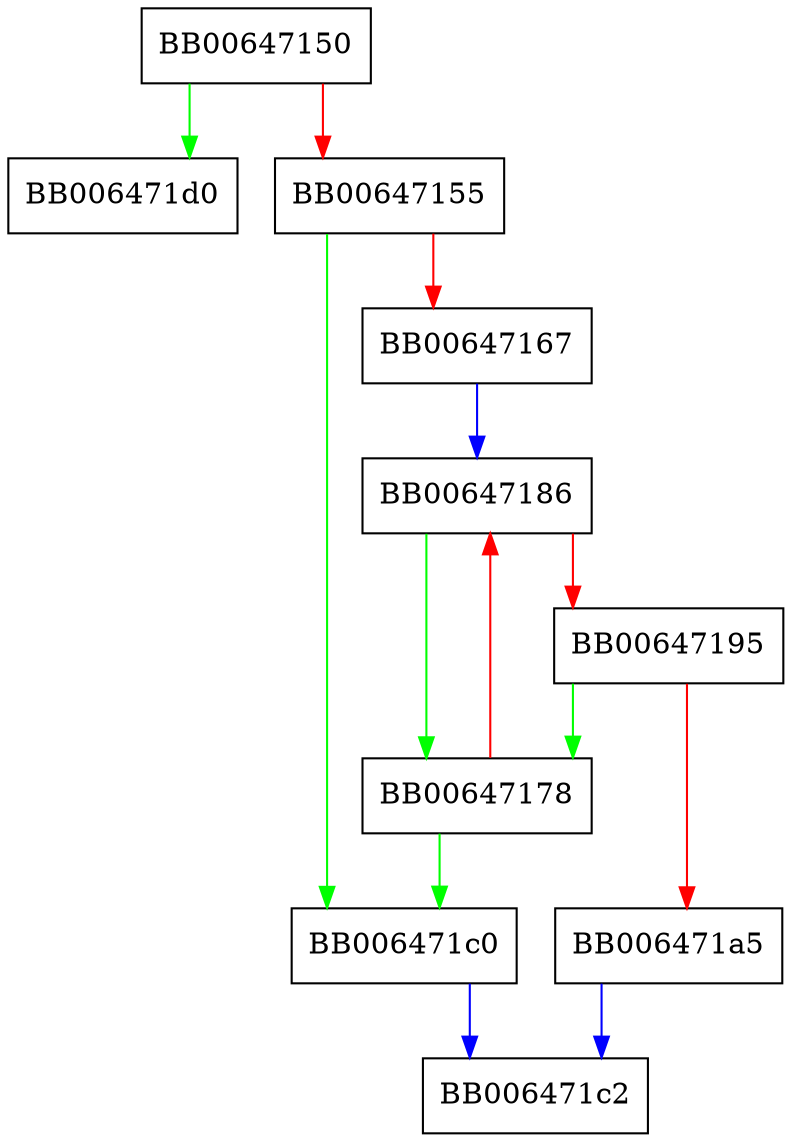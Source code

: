 digraph SRP_check_known_gN_param {
  node [shape="box"];
  graph [splines=ortho];
  BB00647150 -> BB006471d0 [color="green"];
  BB00647150 -> BB00647155 [color="red"];
  BB00647155 -> BB006471c0 [color="green"];
  BB00647155 -> BB00647167 [color="red"];
  BB00647167 -> BB00647186 [color="blue"];
  BB00647178 -> BB006471c0 [color="green"];
  BB00647178 -> BB00647186 [color="red"];
  BB00647186 -> BB00647178 [color="green"];
  BB00647186 -> BB00647195 [color="red"];
  BB00647195 -> BB00647178 [color="green"];
  BB00647195 -> BB006471a5 [color="red"];
  BB006471a5 -> BB006471c2 [color="blue"];
  BB006471c0 -> BB006471c2 [color="blue"];
}